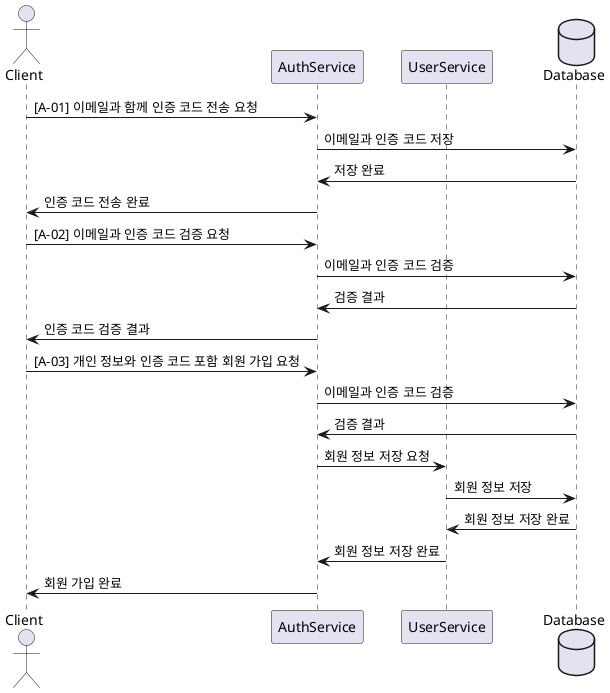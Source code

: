 @startuml
actor Client

participant "AuthService" as Auth
participant "UserService" as User
database "Database" as DB

Client -> Auth : [A-01] 이메일과 함께 인증 코드 전송 요청
Auth -> DB : 이메일과 인증 코드 저장
DB -> Auth : 저장 완료
Auth -> Client : 인증 코드 전송 완료

Client -> Auth : [A-02] 이메일과 인증 코드 검증 요청
Auth -> DB : 이메일과 인증 코드 검증
DB -> Auth : 검증 결과
Auth -> Client : 인증 코드 검증 결과

Client -> Auth : [A-03] 개인 정보와 인증 코드 포함 회원 가입 요청
Auth -> DB : 이메일과 인증 코드 검증
DB -> Auth : 검증 결과
Auth -> User : 회원 정보 저장 요청
User -> DB : 회원 정보 저장
DB -> User : 회원 정보 저장 완료
User -> Auth : 회원 정보 저장 완료
Auth -> Client : 회원 가입 완료
@enduml
